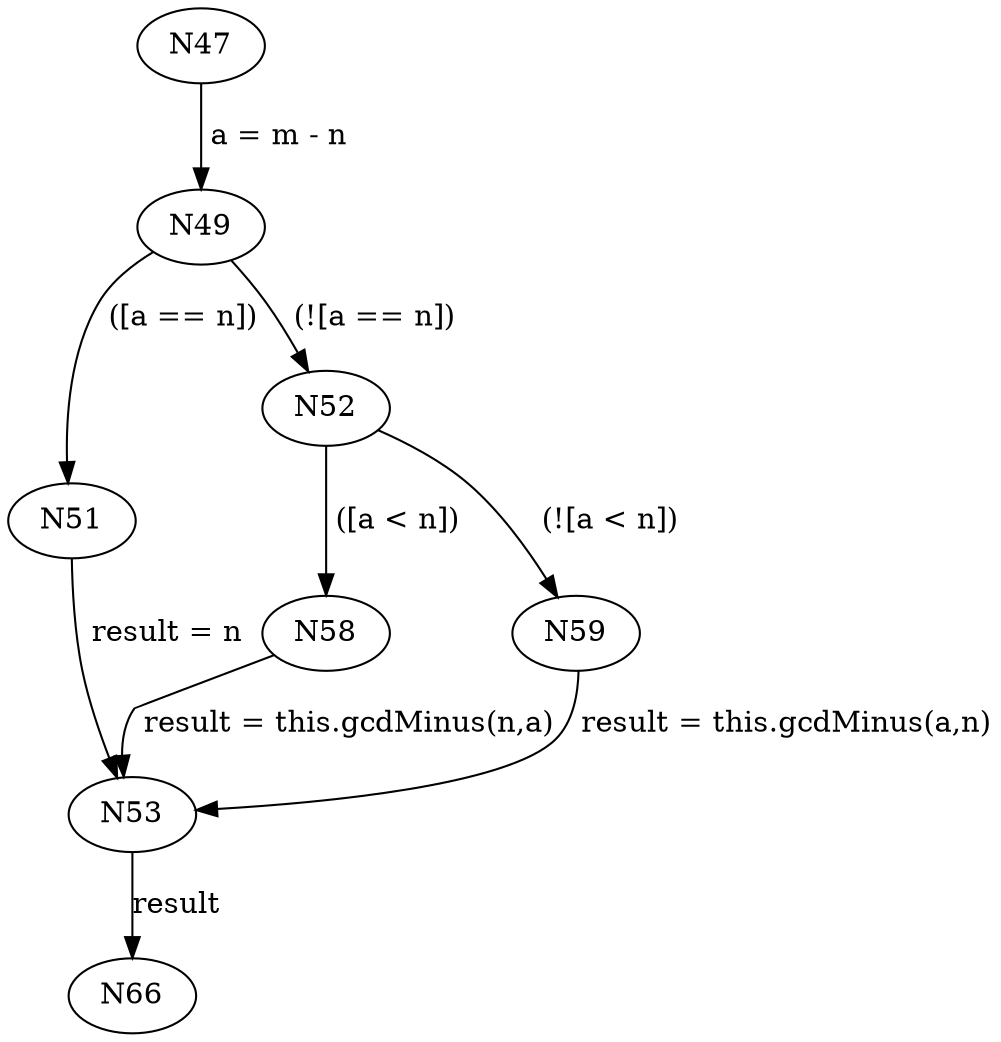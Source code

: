 digraph gcdMinus {
N47 -> N49 [label=" a = m - n"];
N49 -> N51 [label=" ([a == n])"];
N51 -> N53 [label=" result = n"];
N53 -> N66 [label="result"];
N49 -> N52 [label=" (![a == n])"];
N52 -> N58 [label=" ([a < n])"];
N58 -> N53 [label=" result = this.gcdMinus(n,a)"];
N52 -> N59 [label=" (![a < n])"];
N59 -> N53 [label=" result = this.gcdMinus(a,n)"];
}

